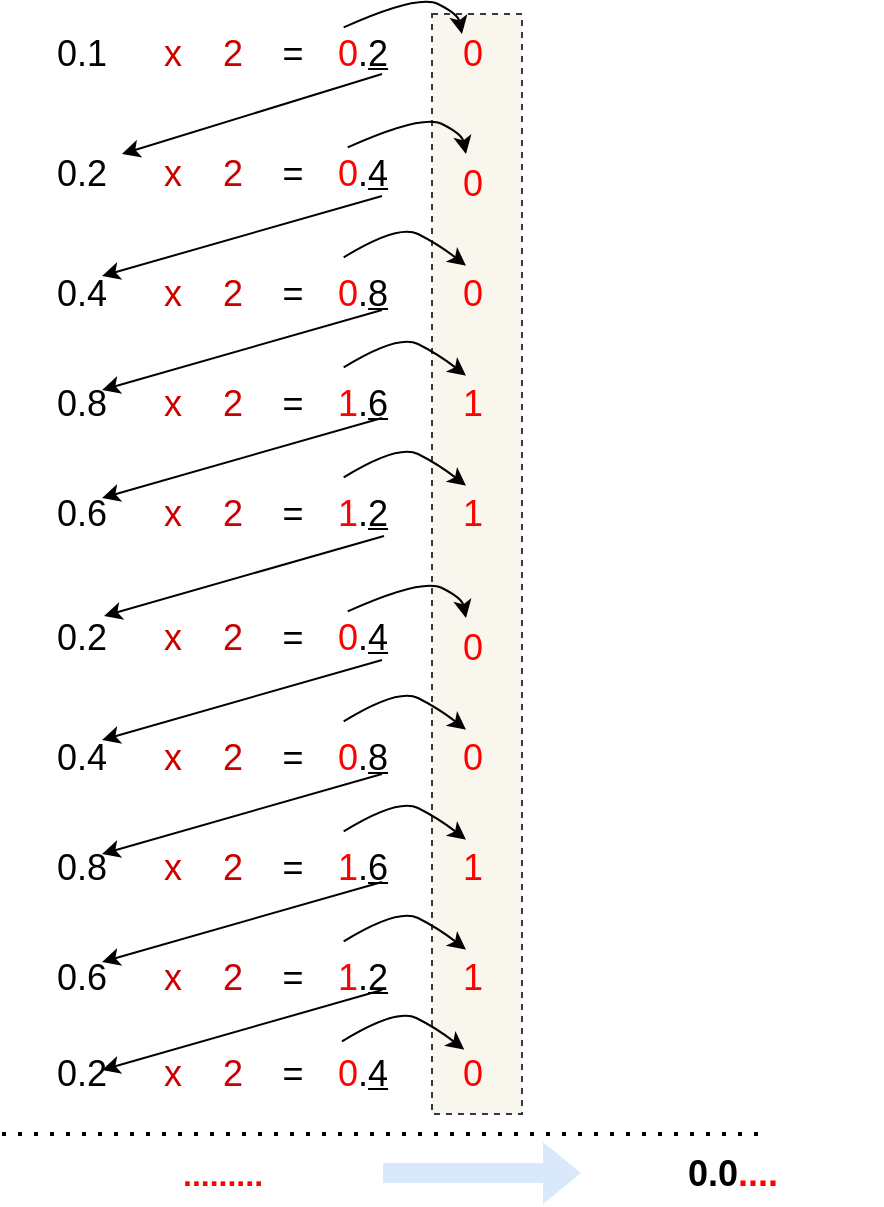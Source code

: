 <mxfile version="13.10.6" type="github">
  <diagram id="S5qUhCh3FMlGCSWqxgDf" name="第 1 页">
    <mxGraphModel dx="1102" dy="582" grid="1" gridSize="10" guides="1" tooltips="1" connect="1" arrows="1" fold="1" page="1" pageScale="1" pageWidth="827" pageHeight="1169" math="0" shadow="0">
      <root>
        <mxCell id="0" />
        <mxCell id="1" parent="0" />
        <mxCell id="f7c9rDYql57IFsSIslQP-1" value="" style="rounded=0;whiteSpace=wrap;html=1;fillColor=#f9f7ed;fontSize=18;align=left;dashed=1;strokeColor=#36393d;" vertex="1" parent="1">
          <mxGeometry x="345" y="370" width="45" height="550" as="geometry" />
        </mxCell>
        <mxCell id="f7c9rDYql57IFsSIslQP-3" value="0.1" style="rounded=0;whiteSpace=wrap;html=1;fontSize=18;fillColor=none;strokeColor=none;" vertex="1" parent="1">
          <mxGeometry x="150" y="370" width="40" height="40" as="geometry" />
        </mxCell>
        <mxCell id="f7c9rDYql57IFsSIslQP-4" value="x" style="text;html=1;align=center;verticalAlign=middle;resizable=0;points=[];autosize=1;fontSize=18;fontColor=#CC0000;" vertex="1" parent="1">
          <mxGeometry x="205" y="375" width="20" height="30" as="geometry" />
        </mxCell>
        <mxCell id="f7c9rDYql57IFsSIslQP-5" value="2" style="text;html=1;align=center;verticalAlign=middle;resizable=0;points=[];autosize=1;fontSize=18;fontColor=#CC0000;" vertex="1" parent="1">
          <mxGeometry x="230" y="375" width="30" height="30" as="geometry" />
        </mxCell>
        <mxCell id="f7c9rDYql57IFsSIslQP-6" value="=" style="text;html=1;align=center;verticalAlign=middle;resizable=0;points=[];autosize=1;fontSize=18;" vertex="1" parent="1">
          <mxGeometry x="260" y="375" width="30" height="30" as="geometry" />
        </mxCell>
        <mxCell id="f7c9rDYql57IFsSIslQP-7" value="&lt;font color=&quot;#ff0000&quot;&gt;0&lt;/font&gt;.&lt;u&gt;2&lt;/u&gt;" style="text;html=1;align=center;verticalAlign=middle;resizable=0;points=[];autosize=1;fontSize=18;fontColor=#000000;" vertex="1" parent="1">
          <mxGeometry x="290" y="375" width="40" height="30" as="geometry" />
        </mxCell>
        <mxCell id="f7c9rDYql57IFsSIslQP-8" value="0.2" style="rounded=0;whiteSpace=wrap;html=1;fontSize=18;fillColor=none;strokeColor=none;" vertex="1" parent="1">
          <mxGeometry x="150" y="430" width="40" height="40" as="geometry" />
        </mxCell>
        <mxCell id="f7c9rDYql57IFsSIslQP-9" value="x" style="text;html=1;align=center;verticalAlign=middle;resizable=0;points=[];autosize=1;fontSize=18;fontColor=#CC0000;" vertex="1" parent="1">
          <mxGeometry x="205" y="435" width="20" height="30" as="geometry" />
        </mxCell>
        <mxCell id="f7c9rDYql57IFsSIslQP-10" value="2" style="text;html=1;align=center;verticalAlign=middle;resizable=0;points=[];autosize=1;fontSize=18;fontColor=#CC0000;" vertex="1" parent="1">
          <mxGeometry x="230" y="435" width="30" height="30" as="geometry" />
        </mxCell>
        <mxCell id="f7c9rDYql57IFsSIslQP-11" value="=" style="text;html=1;align=center;verticalAlign=middle;resizable=0;points=[];autosize=1;fontSize=18;" vertex="1" parent="1">
          <mxGeometry x="260" y="435" width="30" height="30" as="geometry" />
        </mxCell>
        <mxCell id="f7c9rDYql57IFsSIslQP-12" value="&lt;font color=&quot;#ff0000&quot;&gt;0&lt;/font&gt;.&lt;u style=&quot;font-size: 18px&quot;&gt;4&lt;/u&gt;" style="text;html=1;align=center;verticalAlign=middle;resizable=0;points=[];autosize=1;fontSize=18;fontColor=#000000;" vertex="1" parent="1">
          <mxGeometry x="290" y="435" width="40" height="30" as="geometry" />
        </mxCell>
        <mxCell id="f7c9rDYql57IFsSIslQP-13" value="&lt;span style=&quot;font-size: 18px&quot;&gt;0.4&lt;/span&gt;" style="rounded=0;whiteSpace=wrap;html=1;fontSize=18;fillColor=none;strokeColor=none;" vertex="1" parent="1">
          <mxGeometry x="150" y="490" width="40" height="40" as="geometry" />
        </mxCell>
        <mxCell id="f7c9rDYql57IFsSIslQP-14" value="x" style="text;html=1;align=center;verticalAlign=middle;resizable=0;points=[];autosize=1;fontSize=18;fontColor=#CC0000;" vertex="1" parent="1">
          <mxGeometry x="205" y="495" width="20" height="30" as="geometry" />
        </mxCell>
        <mxCell id="f7c9rDYql57IFsSIslQP-15" value="2" style="text;html=1;align=center;verticalAlign=middle;resizable=0;points=[];autosize=1;fontSize=18;fontColor=#CC0000;" vertex="1" parent="1">
          <mxGeometry x="230" y="495" width="30" height="30" as="geometry" />
        </mxCell>
        <mxCell id="f7c9rDYql57IFsSIslQP-16" value="=" style="text;html=1;align=center;verticalAlign=middle;resizable=0;points=[];autosize=1;fontSize=18;" vertex="1" parent="1">
          <mxGeometry x="260" y="495" width="30" height="30" as="geometry" />
        </mxCell>
        <mxCell id="f7c9rDYql57IFsSIslQP-17" value="&lt;font color=&quot;#ff0000&quot;&gt;0&lt;/font&gt;.&lt;u&gt;8&lt;/u&gt;" style="text;html=1;align=center;verticalAlign=middle;resizable=0;points=[];autosize=1;fontSize=18;fontColor=#000000;" vertex="1" parent="1">
          <mxGeometry x="290" y="495" width="40" height="30" as="geometry" />
        </mxCell>
        <mxCell id="f7c9rDYql57IFsSIslQP-18" value="" style="endArrow=classic;html=1;fontSize=18;fontColor=#000000;entryX=1;entryY=0.25;entryDx=0;entryDy=0;" edge="1" parent="1" target="f7c9rDYql57IFsSIslQP-8">
          <mxGeometry width="50" height="50" relative="1" as="geometry">
            <mxPoint x="320" y="400" as="sourcePoint" />
            <mxPoint x="130" y="420" as="targetPoint" />
          </mxGeometry>
        </mxCell>
        <mxCell id="f7c9rDYql57IFsSIslQP-19" value="" style="endArrow=classic;html=1;fontSize=18;fontColor=#000000;" edge="1" parent="1">
          <mxGeometry width="50" height="50" relative="1" as="geometry">
            <mxPoint x="320" y="461" as="sourcePoint" />
            <mxPoint x="180" y="501" as="targetPoint" />
          </mxGeometry>
        </mxCell>
        <mxCell id="f7c9rDYql57IFsSIslQP-23" value="&lt;font&gt;0&lt;/font&gt;" style="text;html=1;align=center;verticalAlign=middle;resizable=0;points=[];autosize=1;fontSize=18;fontColor=#FF0000;" vertex="1" parent="1">
          <mxGeometry x="350" y="375" width="30" height="30" as="geometry" />
        </mxCell>
        <mxCell id="f7c9rDYql57IFsSIslQP-24" value="0" style="text;html=1;align=center;verticalAlign=middle;resizable=0;points=[];autosize=1;fontSize=18;fontColor=#FF0000;" vertex="1" parent="1">
          <mxGeometry x="350" y="495" width="30" height="30" as="geometry" />
        </mxCell>
        <mxCell id="f7c9rDYql57IFsSIslQP-25" value="0" style="text;html=1;align=center;verticalAlign=middle;resizable=0;points=[];autosize=1;fontSize=18;fontColor=#FF0000;" vertex="1" parent="1">
          <mxGeometry x="350" y="440" width="30" height="30" as="geometry" />
        </mxCell>
        <mxCell id="f7c9rDYql57IFsSIslQP-26" value="" style="curved=1;endArrow=classic;html=1;fontSize=18;fontColor=#FF0000;exitX=0.321;exitY=0.056;exitDx=0;exitDy=0;exitPerimeter=0;" edge="1" parent="1" source="f7c9rDYql57IFsSIslQP-12" target="f7c9rDYql57IFsSIslQP-25">
          <mxGeometry width="50" height="50" relative="1" as="geometry">
            <mxPoint x="490" y="520" as="sourcePoint" />
            <mxPoint x="540" y="470" as="targetPoint" />
            <Array as="points">
              <mxPoint x="340" y="420" />
              <mxPoint x="360" y="430" />
            </Array>
          </mxGeometry>
        </mxCell>
        <mxCell id="f7c9rDYql57IFsSIslQP-27" value="" style="curved=1;endArrow=classic;html=1;fontSize=18;fontColor=#FF0000;exitX=0.571;exitY=0.056;exitDx=0;exitDy=0;exitPerimeter=0;entryX=0.4;entryY=0.028;entryDx=0;entryDy=0;entryPerimeter=0;" edge="1" parent="1" target="f7c9rDYql57IFsSIslQP-24">
          <mxGeometry width="50" height="50" relative="1" as="geometry">
            <mxPoint x="300.84" y="491.68" as="sourcePoint" />
            <mxPoint x="350" y="495" as="targetPoint" />
            <Array as="points">
              <mxPoint x="328" y="475" />
              <mxPoint x="348" y="485" />
            </Array>
          </mxGeometry>
        </mxCell>
        <mxCell id="f7c9rDYql57IFsSIslQP-28" value="" style="curved=1;endArrow=classic;html=1;fontSize=18;fontColor=#FF0000;exitX=0.321;exitY=0.056;exitDx=0;exitDy=0;exitPerimeter=0;" edge="1" parent="1">
          <mxGeometry width="50" height="50" relative="1" as="geometry">
            <mxPoint x="300.84" y="376.68" as="sourcePoint" />
            <mxPoint x="360" y="380" as="targetPoint" />
            <Array as="points">
              <mxPoint x="338" y="360" />
              <mxPoint x="358" y="370" />
            </Array>
          </mxGeometry>
        </mxCell>
        <mxCell id="f7c9rDYql57IFsSIslQP-54" value="&lt;span style=&quot;font-size: 18px&quot;&gt;0.8&lt;/span&gt;" style="rounded=0;whiteSpace=wrap;html=1;fontSize=18;fillColor=none;strokeColor=none;" vertex="1" parent="1">
          <mxGeometry x="150" y="545" width="40" height="40" as="geometry" />
        </mxCell>
        <mxCell id="f7c9rDYql57IFsSIslQP-55" value="x" style="text;html=1;align=center;verticalAlign=middle;resizable=0;points=[];autosize=1;fontSize=18;fontColor=#CC0000;" vertex="1" parent="1">
          <mxGeometry x="205" y="550" width="20" height="30" as="geometry" />
        </mxCell>
        <mxCell id="f7c9rDYql57IFsSIslQP-56" value="2" style="text;html=1;align=center;verticalAlign=middle;resizable=0;points=[];autosize=1;fontSize=18;fontColor=#CC0000;" vertex="1" parent="1">
          <mxGeometry x="230" y="550" width="30" height="30" as="geometry" />
        </mxCell>
        <mxCell id="f7c9rDYql57IFsSIslQP-57" value="=" style="text;html=1;align=center;verticalAlign=middle;resizable=0;points=[];autosize=1;fontSize=18;" vertex="1" parent="1">
          <mxGeometry x="260" y="550" width="30" height="30" as="geometry" />
        </mxCell>
        <mxCell id="f7c9rDYql57IFsSIslQP-58" value="&lt;font color=&quot;#ff0000&quot;&gt;1&lt;/font&gt;.&lt;u&gt;6&lt;/u&gt;" style="text;html=1;align=center;verticalAlign=middle;resizable=0;points=[];autosize=1;fontSize=18;fontColor=#000000;" vertex="1" parent="1">
          <mxGeometry x="290" y="550" width="40" height="30" as="geometry" />
        </mxCell>
        <mxCell id="f7c9rDYql57IFsSIslQP-59" value="1" style="text;html=1;align=center;verticalAlign=middle;resizable=0;points=[];autosize=1;fontSize=18;fontColor=#FF0000;" vertex="1" parent="1">
          <mxGeometry x="350" y="550" width="30" height="30" as="geometry" />
        </mxCell>
        <mxCell id="f7c9rDYql57IFsSIslQP-60" value="" style="curved=1;endArrow=classic;html=1;fontSize=18;fontColor=#FF0000;exitX=0.571;exitY=0.056;exitDx=0;exitDy=0;exitPerimeter=0;entryX=0.4;entryY=0.028;entryDx=0;entryDy=0;entryPerimeter=0;" edge="1" parent="1" target="f7c9rDYql57IFsSIslQP-59">
          <mxGeometry width="50" height="50" relative="1" as="geometry">
            <mxPoint x="300.84" y="546.68" as="sourcePoint" />
            <mxPoint x="350" y="550" as="targetPoint" />
            <Array as="points">
              <mxPoint x="328" y="530" />
              <mxPoint x="348" y="540" />
            </Array>
          </mxGeometry>
        </mxCell>
        <mxCell id="f7c9rDYql57IFsSIslQP-61" value="&lt;span style=&quot;font-size: 18px&quot;&gt;0.6&lt;/span&gt;" style="rounded=0;whiteSpace=wrap;html=1;fontSize=18;fillColor=none;strokeColor=none;" vertex="1" parent="1">
          <mxGeometry x="150" y="600" width="40" height="40" as="geometry" />
        </mxCell>
        <mxCell id="f7c9rDYql57IFsSIslQP-62" value="x" style="text;html=1;align=center;verticalAlign=middle;resizable=0;points=[];autosize=1;fontSize=18;fontColor=#CC0000;" vertex="1" parent="1">
          <mxGeometry x="205" y="605" width="20" height="30" as="geometry" />
        </mxCell>
        <mxCell id="f7c9rDYql57IFsSIslQP-63" value="2" style="text;html=1;align=center;verticalAlign=middle;resizable=0;points=[];autosize=1;fontSize=18;fontColor=#CC0000;" vertex="1" parent="1">
          <mxGeometry x="230" y="605" width="30" height="30" as="geometry" />
        </mxCell>
        <mxCell id="f7c9rDYql57IFsSIslQP-64" value="=" style="text;html=1;align=center;verticalAlign=middle;resizable=0;points=[];autosize=1;fontSize=18;" vertex="1" parent="1">
          <mxGeometry x="260" y="605" width="30" height="30" as="geometry" />
        </mxCell>
        <mxCell id="f7c9rDYql57IFsSIslQP-65" value="&lt;font color=&quot;#ff0000&quot;&gt;1&lt;/font&gt;.&lt;u&gt;2&lt;/u&gt;" style="text;html=1;align=center;verticalAlign=middle;resizable=0;points=[];autosize=1;fontSize=18;fontColor=#000000;" vertex="1" parent="1">
          <mxGeometry x="290" y="605" width="40" height="30" as="geometry" />
        </mxCell>
        <mxCell id="f7c9rDYql57IFsSIslQP-66" value="1" style="text;html=1;align=center;verticalAlign=middle;resizable=0;points=[];autosize=1;fontSize=18;fontColor=#FF0000;" vertex="1" parent="1">
          <mxGeometry x="350" y="605" width="30" height="30" as="geometry" />
        </mxCell>
        <mxCell id="f7c9rDYql57IFsSIslQP-67" value="" style="curved=1;endArrow=classic;html=1;fontSize=18;fontColor=#FF0000;exitX=0.571;exitY=0.056;exitDx=0;exitDy=0;exitPerimeter=0;entryX=0.4;entryY=0.028;entryDx=0;entryDy=0;entryPerimeter=0;" edge="1" parent="1" target="f7c9rDYql57IFsSIslQP-66">
          <mxGeometry width="50" height="50" relative="1" as="geometry">
            <mxPoint x="300.84" y="601.68" as="sourcePoint" />
            <mxPoint x="350" y="605" as="targetPoint" />
            <Array as="points">
              <mxPoint x="328" y="585" />
              <mxPoint x="348" y="595" />
            </Array>
          </mxGeometry>
        </mxCell>
        <mxCell id="f7c9rDYql57IFsSIslQP-118" value="" style="endArrow=classic;html=1;fontSize=18;fontColor=#000000;" edge="1" parent="1">
          <mxGeometry width="50" height="50" relative="1" as="geometry">
            <mxPoint x="320" y="518" as="sourcePoint" />
            <mxPoint x="180" y="558" as="targetPoint" />
          </mxGeometry>
        </mxCell>
        <mxCell id="f7c9rDYql57IFsSIslQP-119" value="" style="endArrow=classic;html=1;fontSize=18;fontColor=#000000;" edge="1" parent="1">
          <mxGeometry width="50" height="50" relative="1" as="geometry">
            <mxPoint x="320" y="572" as="sourcePoint" />
            <mxPoint x="180" y="612" as="targetPoint" />
          </mxGeometry>
        </mxCell>
        <mxCell id="f7c9rDYql57IFsSIslQP-120" value="0.2" style="rounded=0;whiteSpace=wrap;html=1;fontSize=18;fillColor=none;strokeColor=none;" vertex="1" parent="1">
          <mxGeometry x="150" y="662" width="40" height="40" as="geometry" />
        </mxCell>
        <mxCell id="f7c9rDYql57IFsSIslQP-121" value="x" style="text;html=1;align=center;verticalAlign=middle;resizable=0;points=[];autosize=1;fontSize=18;fontColor=#CC0000;" vertex="1" parent="1">
          <mxGeometry x="205" y="667" width="20" height="30" as="geometry" />
        </mxCell>
        <mxCell id="f7c9rDYql57IFsSIslQP-122" value="2" style="text;html=1;align=center;verticalAlign=middle;resizable=0;points=[];autosize=1;fontSize=18;fontColor=#CC0000;" vertex="1" parent="1">
          <mxGeometry x="230" y="667" width="30" height="30" as="geometry" />
        </mxCell>
        <mxCell id="f7c9rDYql57IFsSIslQP-123" value="=" style="text;html=1;align=center;verticalAlign=middle;resizable=0;points=[];autosize=1;fontSize=18;" vertex="1" parent="1">
          <mxGeometry x="260" y="667" width="30" height="30" as="geometry" />
        </mxCell>
        <mxCell id="f7c9rDYql57IFsSIslQP-124" value="&lt;font color=&quot;#ff0000&quot;&gt;0&lt;/font&gt;.&lt;u style=&quot;font-size: 18px&quot;&gt;4&lt;/u&gt;" style="text;html=1;align=center;verticalAlign=middle;resizable=0;points=[];autosize=1;fontSize=18;fontColor=#000000;" vertex="1" parent="1">
          <mxGeometry x="290" y="667" width="40" height="30" as="geometry" />
        </mxCell>
        <mxCell id="f7c9rDYql57IFsSIslQP-125" value="&lt;span style=&quot;font-size: 18px&quot;&gt;0.4&lt;/span&gt;" style="rounded=0;whiteSpace=wrap;html=1;fontSize=18;fillColor=none;strokeColor=none;" vertex="1" parent="1">
          <mxGeometry x="150" y="722" width="40" height="40" as="geometry" />
        </mxCell>
        <mxCell id="f7c9rDYql57IFsSIslQP-126" value="x" style="text;html=1;align=center;verticalAlign=middle;resizable=0;points=[];autosize=1;fontSize=18;fontColor=#CC0000;" vertex="1" parent="1">
          <mxGeometry x="205" y="727" width="20" height="30" as="geometry" />
        </mxCell>
        <mxCell id="f7c9rDYql57IFsSIslQP-127" value="2" style="text;html=1;align=center;verticalAlign=middle;resizable=0;points=[];autosize=1;fontSize=18;fontColor=#CC0000;" vertex="1" parent="1">
          <mxGeometry x="230" y="727" width="30" height="30" as="geometry" />
        </mxCell>
        <mxCell id="f7c9rDYql57IFsSIslQP-128" value="=" style="text;html=1;align=center;verticalAlign=middle;resizable=0;points=[];autosize=1;fontSize=18;" vertex="1" parent="1">
          <mxGeometry x="260" y="727" width="30" height="30" as="geometry" />
        </mxCell>
        <mxCell id="f7c9rDYql57IFsSIslQP-129" value="&lt;font color=&quot;#ff0000&quot;&gt;0&lt;/font&gt;.&lt;u&gt;8&lt;/u&gt;" style="text;html=1;align=center;verticalAlign=middle;resizable=0;points=[];autosize=1;fontSize=18;fontColor=#000000;" vertex="1" parent="1">
          <mxGeometry x="290" y="727" width="40" height="30" as="geometry" />
        </mxCell>
        <mxCell id="f7c9rDYql57IFsSIslQP-130" value="" style="endArrow=classic;html=1;fontSize=18;fontColor=#000000;" edge="1" parent="1">
          <mxGeometry width="50" height="50" relative="1" as="geometry">
            <mxPoint x="320" y="693" as="sourcePoint" />
            <mxPoint x="180" y="733" as="targetPoint" />
          </mxGeometry>
        </mxCell>
        <mxCell id="f7c9rDYql57IFsSIslQP-131" value="0" style="text;html=1;align=center;verticalAlign=middle;resizable=0;points=[];autosize=1;fontSize=18;fontColor=#FF0000;" vertex="1" parent="1">
          <mxGeometry x="350" y="727" width="30" height="30" as="geometry" />
        </mxCell>
        <mxCell id="f7c9rDYql57IFsSIslQP-132" value="0" style="text;html=1;align=center;verticalAlign=middle;resizable=0;points=[];autosize=1;fontSize=18;fontColor=#FF0000;" vertex="1" parent="1">
          <mxGeometry x="350" y="672" width="30" height="30" as="geometry" />
        </mxCell>
        <mxCell id="f7c9rDYql57IFsSIslQP-133" value="" style="curved=1;endArrow=classic;html=1;fontSize=18;fontColor=#FF0000;exitX=0.321;exitY=0.056;exitDx=0;exitDy=0;exitPerimeter=0;" edge="1" parent="1" source="f7c9rDYql57IFsSIslQP-124" target="f7c9rDYql57IFsSIslQP-132">
          <mxGeometry width="50" height="50" relative="1" as="geometry">
            <mxPoint x="490" y="752" as="sourcePoint" />
            <mxPoint x="540" y="702" as="targetPoint" />
            <Array as="points">
              <mxPoint x="340" y="652" />
              <mxPoint x="360" y="662" />
            </Array>
          </mxGeometry>
        </mxCell>
        <mxCell id="f7c9rDYql57IFsSIslQP-134" value="" style="curved=1;endArrow=classic;html=1;fontSize=18;fontColor=#FF0000;exitX=0.571;exitY=0.056;exitDx=0;exitDy=0;exitPerimeter=0;entryX=0.4;entryY=0.028;entryDx=0;entryDy=0;entryPerimeter=0;" edge="1" parent="1" target="f7c9rDYql57IFsSIslQP-131">
          <mxGeometry width="50" height="50" relative="1" as="geometry">
            <mxPoint x="300.84" y="723.68" as="sourcePoint" />
            <mxPoint x="350" y="727" as="targetPoint" />
            <Array as="points">
              <mxPoint x="328" y="707" />
              <mxPoint x="348" y="717" />
            </Array>
          </mxGeometry>
        </mxCell>
        <mxCell id="f7c9rDYql57IFsSIslQP-135" value="&lt;span style=&quot;font-size: 18px&quot;&gt;0.8&lt;/span&gt;" style="rounded=0;whiteSpace=wrap;html=1;fontSize=18;fillColor=none;strokeColor=none;" vertex="1" parent="1">
          <mxGeometry x="150" y="777" width="40" height="40" as="geometry" />
        </mxCell>
        <mxCell id="f7c9rDYql57IFsSIslQP-136" value="x" style="text;html=1;align=center;verticalAlign=middle;resizable=0;points=[];autosize=1;fontSize=18;fontColor=#CC0000;" vertex="1" parent="1">
          <mxGeometry x="205" y="782" width="20" height="30" as="geometry" />
        </mxCell>
        <mxCell id="f7c9rDYql57IFsSIslQP-137" value="2" style="text;html=1;align=center;verticalAlign=middle;resizable=0;points=[];autosize=1;fontSize=18;fontColor=#CC0000;" vertex="1" parent="1">
          <mxGeometry x="230" y="782" width="30" height="30" as="geometry" />
        </mxCell>
        <mxCell id="f7c9rDYql57IFsSIslQP-138" value="=" style="text;html=1;align=center;verticalAlign=middle;resizable=0;points=[];autosize=1;fontSize=18;" vertex="1" parent="1">
          <mxGeometry x="260" y="782" width="30" height="30" as="geometry" />
        </mxCell>
        <mxCell id="f7c9rDYql57IFsSIslQP-139" value="&lt;font color=&quot;#ff0000&quot;&gt;1&lt;/font&gt;.&lt;u&gt;6&lt;/u&gt;" style="text;html=1;align=center;verticalAlign=middle;resizable=0;points=[];autosize=1;fontSize=18;fontColor=#000000;" vertex="1" parent="1">
          <mxGeometry x="290" y="782" width="40" height="30" as="geometry" />
        </mxCell>
        <mxCell id="f7c9rDYql57IFsSIslQP-140" value="1" style="text;html=1;align=center;verticalAlign=middle;resizable=0;points=[];autosize=1;fontSize=18;fontColor=#FF0000;" vertex="1" parent="1">
          <mxGeometry x="350" y="782" width="30" height="30" as="geometry" />
        </mxCell>
        <mxCell id="f7c9rDYql57IFsSIslQP-141" value="" style="curved=1;endArrow=classic;html=1;fontSize=18;fontColor=#FF0000;exitX=0.571;exitY=0.056;exitDx=0;exitDy=0;exitPerimeter=0;entryX=0.4;entryY=0.028;entryDx=0;entryDy=0;entryPerimeter=0;" edge="1" parent="1" target="f7c9rDYql57IFsSIslQP-140">
          <mxGeometry width="50" height="50" relative="1" as="geometry">
            <mxPoint x="300.84" y="778.68" as="sourcePoint" />
            <mxPoint x="350" y="782" as="targetPoint" />
            <Array as="points">
              <mxPoint x="328" y="762" />
              <mxPoint x="348" y="772" />
            </Array>
          </mxGeometry>
        </mxCell>
        <mxCell id="f7c9rDYql57IFsSIslQP-142" value="&lt;span style=&quot;font-size: 18px&quot;&gt;0.6&lt;/span&gt;" style="rounded=0;whiteSpace=wrap;html=1;fontSize=18;fillColor=none;strokeColor=none;" vertex="1" parent="1">
          <mxGeometry x="150" y="832" width="40" height="40" as="geometry" />
        </mxCell>
        <mxCell id="f7c9rDYql57IFsSIslQP-143" value="x" style="text;html=1;align=center;verticalAlign=middle;resizable=0;points=[];autosize=1;fontSize=18;fontColor=#CC0000;" vertex="1" parent="1">
          <mxGeometry x="205" y="837" width="20" height="30" as="geometry" />
        </mxCell>
        <mxCell id="f7c9rDYql57IFsSIslQP-144" value="2" style="text;html=1;align=center;verticalAlign=middle;resizable=0;points=[];autosize=1;fontSize=18;fontColor=#CC0000;" vertex="1" parent="1">
          <mxGeometry x="230" y="837" width="30" height="30" as="geometry" />
        </mxCell>
        <mxCell id="f7c9rDYql57IFsSIslQP-145" value="=" style="text;html=1;align=center;verticalAlign=middle;resizable=0;points=[];autosize=1;fontSize=18;" vertex="1" parent="1">
          <mxGeometry x="260" y="837" width="30" height="30" as="geometry" />
        </mxCell>
        <mxCell id="f7c9rDYql57IFsSIslQP-146" value="&lt;font color=&quot;#ff0000&quot;&gt;1&lt;/font&gt;.&lt;u&gt;2&lt;/u&gt;" style="text;html=1;align=center;verticalAlign=middle;resizable=0;points=[];autosize=1;fontSize=18;fontColor=#000000;" vertex="1" parent="1">
          <mxGeometry x="290" y="837" width="40" height="30" as="geometry" />
        </mxCell>
        <mxCell id="f7c9rDYql57IFsSIslQP-147" value="1" style="text;html=1;align=center;verticalAlign=middle;resizable=0;points=[];autosize=1;fontSize=18;fontColor=#FF0000;" vertex="1" parent="1">
          <mxGeometry x="350" y="837" width="30" height="30" as="geometry" />
        </mxCell>
        <mxCell id="f7c9rDYql57IFsSIslQP-148" value="" style="curved=1;endArrow=classic;html=1;fontSize=18;fontColor=#FF0000;exitX=0.571;exitY=0.056;exitDx=0;exitDy=0;exitPerimeter=0;entryX=0.4;entryY=0.028;entryDx=0;entryDy=0;entryPerimeter=0;" edge="1" parent="1" target="f7c9rDYql57IFsSIslQP-147">
          <mxGeometry width="50" height="50" relative="1" as="geometry">
            <mxPoint x="300.84" y="833.68" as="sourcePoint" />
            <mxPoint x="350" y="837" as="targetPoint" />
            <Array as="points">
              <mxPoint x="328" y="817" />
              <mxPoint x="348" y="827" />
            </Array>
          </mxGeometry>
        </mxCell>
        <mxCell id="f7c9rDYql57IFsSIslQP-149" value="" style="endArrow=classic;html=1;fontSize=18;fontColor=#000000;" edge="1" parent="1">
          <mxGeometry width="50" height="50" relative="1" as="geometry">
            <mxPoint x="320" y="750" as="sourcePoint" />
            <mxPoint x="180" y="790" as="targetPoint" />
          </mxGeometry>
        </mxCell>
        <mxCell id="f7c9rDYql57IFsSIslQP-150" value="" style="endArrow=classic;html=1;fontSize=18;fontColor=#000000;" edge="1" parent="1">
          <mxGeometry width="50" height="50" relative="1" as="geometry">
            <mxPoint x="320" y="804" as="sourcePoint" />
            <mxPoint x="180" y="844" as="targetPoint" />
          </mxGeometry>
        </mxCell>
        <mxCell id="f7c9rDYql57IFsSIslQP-152" value="" style="endArrow=classic;html=1;fontSize=18;fontColor=#000000;" edge="1" parent="1">
          <mxGeometry width="50" height="50" relative="1" as="geometry">
            <mxPoint x="321" y="631" as="sourcePoint" />
            <mxPoint x="181" y="671" as="targetPoint" />
          </mxGeometry>
        </mxCell>
        <mxCell id="f7c9rDYql57IFsSIslQP-153" value="0.2" style="rounded=0;whiteSpace=wrap;html=1;fontSize=18;fillColor=none;strokeColor=none;" vertex="1" parent="1">
          <mxGeometry x="150" y="880" width="40" height="40" as="geometry" />
        </mxCell>
        <mxCell id="f7c9rDYql57IFsSIslQP-154" value="x" style="text;html=1;align=center;verticalAlign=middle;resizable=0;points=[];autosize=1;fontSize=18;fontColor=#CC0000;" vertex="1" parent="1">
          <mxGeometry x="205" y="885" width="20" height="30" as="geometry" />
        </mxCell>
        <mxCell id="f7c9rDYql57IFsSIslQP-155" value="2" style="text;html=1;align=center;verticalAlign=middle;resizable=0;points=[];autosize=1;fontSize=18;fontColor=#CC0000;" vertex="1" parent="1">
          <mxGeometry x="230" y="885" width="30" height="30" as="geometry" />
        </mxCell>
        <mxCell id="f7c9rDYql57IFsSIslQP-156" value="=" style="text;html=1;align=center;verticalAlign=middle;resizable=0;points=[];autosize=1;fontSize=18;" vertex="1" parent="1">
          <mxGeometry x="260" y="885" width="30" height="30" as="geometry" />
        </mxCell>
        <mxCell id="f7c9rDYql57IFsSIslQP-157" value="&lt;font color=&quot;#ff0000&quot;&gt;0&lt;/font&gt;.&lt;u style=&quot;font-size: 18px&quot;&gt;4&lt;/u&gt;" style="text;html=1;align=center;verticalAlign=middle;resizable=0;points=[];autosize=1;fontSize=18;fontColor=#000000;" vertex="1" parent="1">
          <mxGeometry x="290" y="885" width="40" height="30" as="geometry" />
        </mxCell>
        <mxCell id="f7c9rDYql57IFsSIslQP-158" value="0" style="text;html=1;align=center;verticalAlign=middle;resizable=0;points=[];autosize=1;fontSize=18;fontColor=#FF0000;" vertex="1" parent="1">
          <mxGeometry x="350" y="885" width="30" height="30" as="geometry" />
        </mxCell>
        <mxCell id="f7c9rDYql57IFsSIslQP-160" value="" style="endArrow=classic;html=1;fontSize=18;fontColor=#000000;" edge="1" parent="1">
          <mxGeometry width="50" height="50" relative="1" as="geometry">
            <mxPoint x="320" y="858" as="sourcePoint" />
            <mxPoint x="180" y="898" as="targetPoint" />
          </mxGeometry>
        </mxCell>
        <mxCell id="f7c9rDYql57IFsSIslQP-161" value="" style="curved=1;endArrow=classic;html=1;fontSize=18;fontColor=#FF0000;exitX=0.571;exitY=0.056;exitDx=0;exitDy=0;exitPerimeter=0;entryX=0.4;entryY=0.028;entryDx=0;entryDy=0;entryPerimeter=0;" edge="1" parent="1">
          <mxGeometry width="50" height="50" relative="1" as="geometry">
            <mxPoint x="300.0" y="883.68" as="sourcePoint" />
            <mxPoint x="361.16" y="887.84" as="targetPoint" />
            <Array as="points">
              <mxPoint x="327.16" y="867" />
              <mxPoint x="347.16" y="877" />
            </Array>
          </mxGeometry>
        </mxCell>
        <mxCell id="f7c9rDYql57IFsSIslQP-162" value="" style="endArrow=none;dashed=1;html=1;dashPattern=1 3;strokeWidth=2;" edge="1" parent="1">
          <mxGeometry width="50" height="50" relative="1" as="geometry">
            <mxPoint x="130" y="930" as="sourcePoint" />
            <mxPoint x="510" y="930" as="targetPoint" />
          </mxGeometry>
        </mxCell>
        <mxCell id="f7c9rDYql57IFsSIslQP-163" value="........." style="text;html=1;align=center;verticalAlign=middle;resizable=0;points=[];autosize=1;fontSize=16;fontStyle=1;fontColor=#FF0000;" vertex="1" parent="1">
          <mxGeometry x="210" y="940" width="60" height="20" as="geometry" />
        </mxCell>
        <mxCell id="f7c9rDYql57IFsSIslQP-164" value="" style="shape=flexArrow;endArrow=classic;html=1;fontSize=16;fillColor=#dae8fc;strokeColor=none;" edge="1" parent="1">
          <mxGeometry width="50" height="50" relative="1" as="geometry">
            <mxPoint x="320" y="949.5" as="sourcePoint" />
            <mxPoint x="420" y="949.5" as="targetPoint" />
          </mxGeometry>
        </mxCell>
        <mxCell id="f7c9rDYql57IFsSIslQP-165" value="0.0&lt;font color=&quot;#ff0000&quot;&gt;....&lt;/font&gt;" style="text;html=1;align=center;verticalAlign=middle;resizable=0;points=[];autosize=1;fontSize=18;fontStyle=1" vertex="1" parent="1">
          <mxGeometry x="420" y="935" width="150" height="30" as="geometry" />
        </mxCell>
      </root>
    </mxGraphModel>
  </diagram>
</mxfile>
